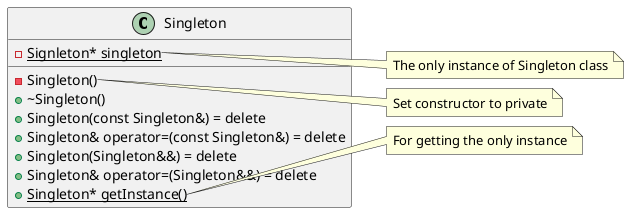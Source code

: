 @startuml

class Singleton {
  -{static} Signleton* singleton
  -Singleton()
  +~Singleton()
  +Singleton(const Singleton&) = delete
  +Singleton& operator=(const Singleton&) = delete
  +Singleton(Singleton&&) = delete
  +Singleton& operator=(Singleton&&) = delete
  +{static} Singleton* getInstance()
}
note right of Singleton::singleton
  The only instance of Singleton class
end note
note right of Singleton::Singleton
  Set constructor to private
end note
note right of Singleton::getInstance
  For getting the only instance
end note

@enduml

